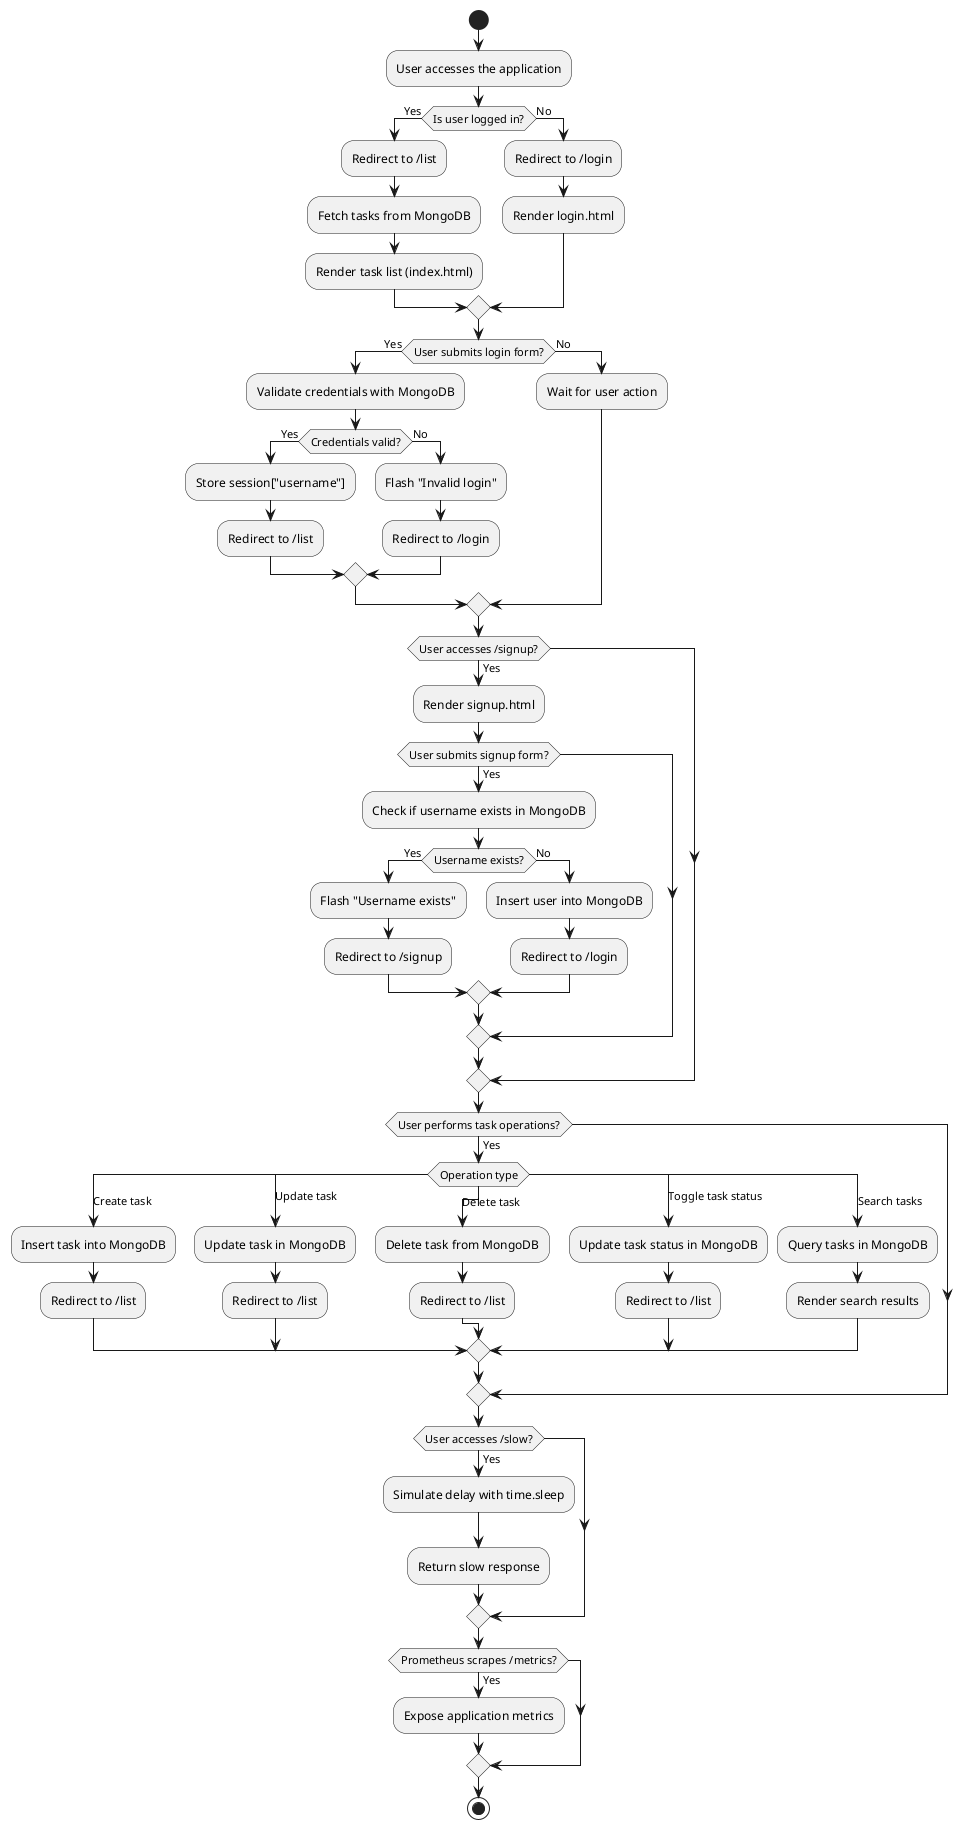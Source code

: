 @startuml
skinparam monochrome true
skinparam defaultFontName Arial

start

:User accesses the application;

if (Is user logged in?) then (Yes)
    :Redirect to /list;
    :Fetch tasks from MongoDB;
    :Render task list (index.html);
else (No)
    :Redirect to /login;
    :Render login.html;
endif

if (User submits login form?) then (Yes)
    :Validate credentials with MongoDB;
    if (Credentials valid?) then (Yes)
        :Store session["username"];
        :Redirect to /list;
    else (No)
        :Flash "Invalid login";
        :Redirect to /login;
    endif
else (No)
    :Wait for user action;
endif

if (User accesses /signup?) then (Yes)
    :Render signup.html;
    if (User submits signup form?) then (Yes)
        :Check if username exists in MongoDB;
        if (Username exists?) then (Yes)
            :Flash "Username exists";
            :Redirect to /signup;
        else (No)
            :Insert user into MongoDB;
            :Redirect to /login;
        endif
    endif
endif

if (User performs task operations?) then (Yes)
    switch (Operation type)
        case (Create task)
            :Insert task into MongoDB;
            :Redirect to /list;
        case (Update task)
            :Update task in MongoDB;
            :Redirect to /list;
        case (Delete task)
            :Delete task from MongoDB;
            :Redirect to /list;
        case (Toggle task status)
            :Update task status in MongoDB;
            :Redirect to /list;
        case (Search tasks)
            :Query tasks in MongoDB;
            :Render search results;
    endswitch
endif

if (User accesses /slow?) then (Yes)
    :Simulate delay with time.sleep;
    :Return slow response;
endif

if (Prometheus scrapes /metrics?) then (Yes)
    :Expose application metrics;
endif

stop
@enduml